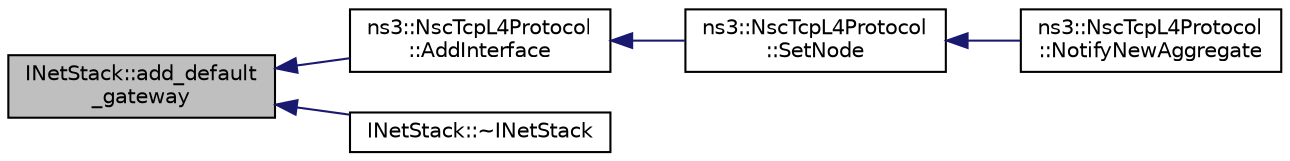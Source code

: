 digraph "INetStack::add_default_gateway"
{
  edge [fontname="Helvetica",fontsize="10",labelfontname="Helvetica",labelfontsize="10"];
  node [fontname="Helvetica",fontsize="10",shape=record];
  rankdir="LR";
  Node1 [label="INetStack::add_default\l_gateway",height=0.2,width=0.4,color="black", fillcolor="grey75", style="filled", fontcolor="black"];
  Node1 -> Node2 [dir="back",color="midnightblue",fontsize="10",style="solid"];
  Node2 [label="ns3::NscTcpL4Protocol\l::AddInterface",height=0.2,width=0.4,color="black", fillcolor="white", style="filled",URL="$dd/dfe/classns3_1_1NscTcpL4Protocol.html#a4262e16098e30c8744d146f45d6e13f8",tooltip="Add an interface. "];
  Node2 -> Node3 [dir="back",color="midnightblue",fontsize="10",style="solid"];
  Node3 [label="ns3::NscTcpL4Protocol\l::SetNode",height=0.2,width=0.4,color="black", fillcolor="white", style="filled",URL="$dd/dfe/classns3_1_1NscTcpL4Protocol.html#a4ed1c16d77da3bc0154c71f623a0f445"];
  Node3 -> Node4 [dir="back",color="midnightblue",fontsize="10",style="solid"];
  Node4 [label="ns3::NscTcpL4Protocol\l::NotifyNewAggregate",height=0.2,width=0.4,color="black", fillcolor="white", style="filled",URL="$dd/dfe/classns3_1_1NscTcpL4Protocol.html#a423e33bc38d6f04ba6c54f7ce2647565"];
  Node1 -> Node5 [dir="back",color="midnightblue",fontsize="10",style="solid"];
  Node5 [label="INetStack::~INetStack",height=0.2,width=0.4,color="black", fillcolor="white", style="filled",URL="$da/d49/structINetStack.html#aa4febc7e2b66d861acfba1f4beebda0e"];
}
